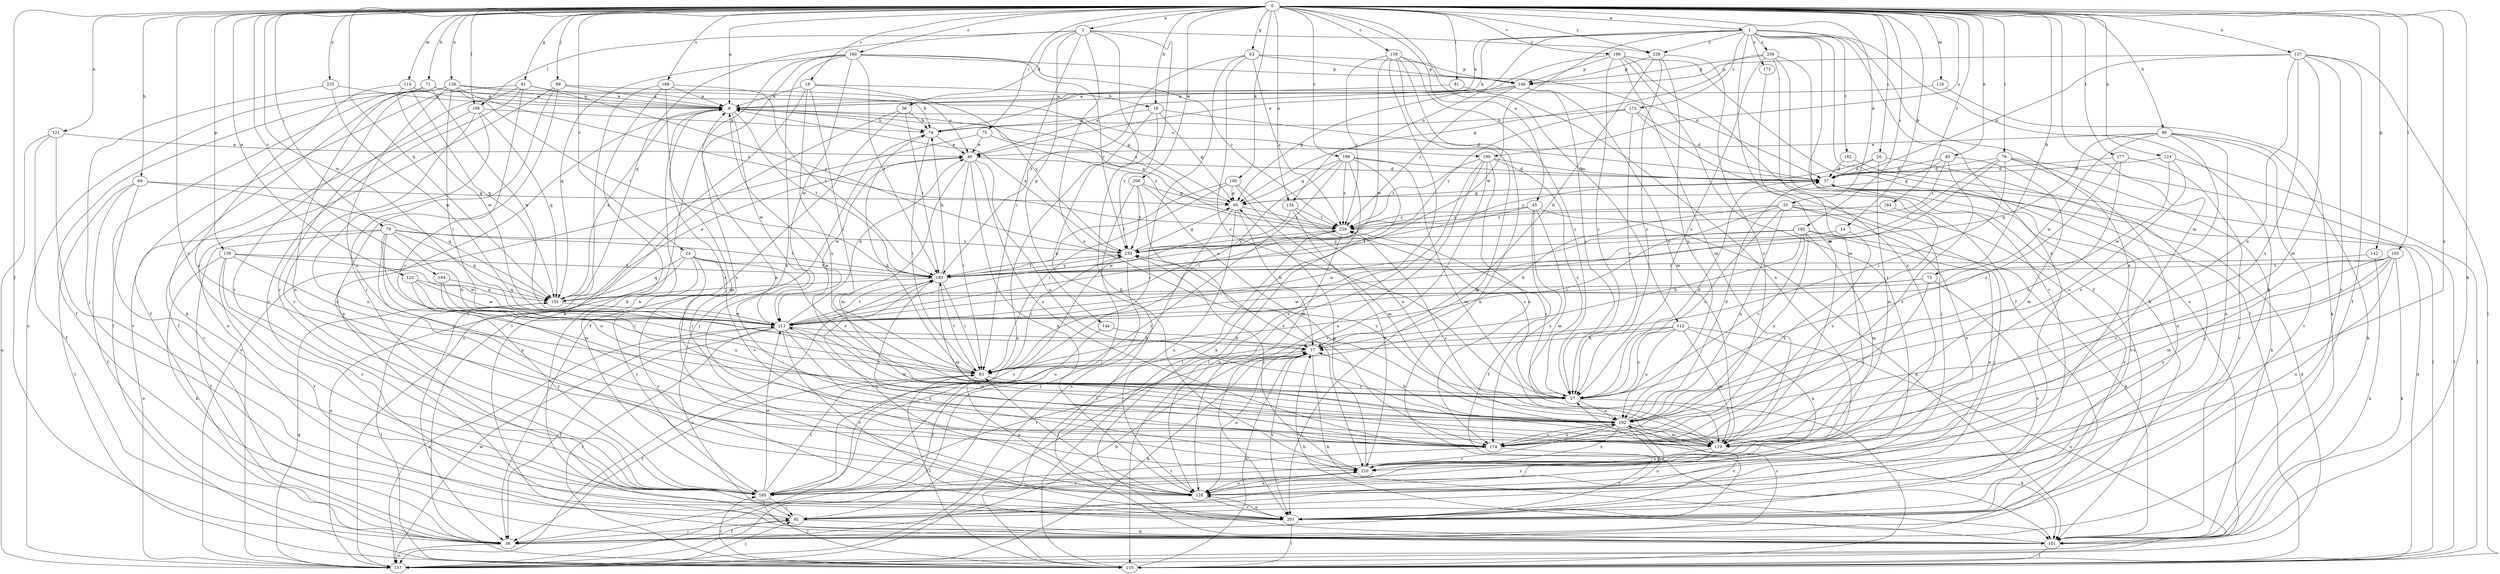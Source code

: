 strict digraph  {
0;
1;
2;
8;
14;
16;
17;
18;
24;
26;
27;
33;
36;
37;
40;
45;
46;
56;
61;
63;
65;
66;
69;
71;
73;
74;
75;
76;
79;
81;
83;
89;
92;
100;
101;
105;
108;
110;
112;
114;
116;
119;
121;
123;
124;
126;
127;
128;
134;
137;
139;
142;
144;
146;
155;
159;
160;
164;
165;
172;
173;
174;
177;
182;
183;
184;
188;
190;
192;
195;
198;
199;
201;
208;
211;
220;
225;
228;
230;
236;
239;
0 -> 1  [label=a];
0 -> 2  [label=a];
0 -> 8  [label=a];
0 -> 14  [label=b];
0 -> 16  [label=b];
0 -> 18  [label=c];
0 -> 24  [label=c];
0 -> 26  [label=c];
0 -> 33  [label=d];
0 -> 40  [label=e];
0 -> 45  [label=e];
0 -> 56  [label=f];
0 -> 61  [label=g];
0 -> 63  [label=g];
0 -> 66  [label=h];
0 -> 69  [label=h];
0 -> 71  [label=h];
0 -> 73  [label=h];
0 -> 75  [label=i];
0 -> 76  [label=i];
0 -> 79  [label=i];
0 -> 81  [label=i];
0 -> 89  [label=j];
0 -> 100  [label=k];
0 -> 101  [label=k];
0 -> 105  [label=l];
0 -> 108  [label=l];
0 -> 112  [label=m];
0 -> 114  [label=m];
0 -> 116  [label=m];
0 -> 119  [label=m];
0 -> 121  [label=n];
0 -> 123  [label=n];
0 -> 124  [label=n];
0 -> 126  [label=n];
0 -> 127  [label=n];
0 -> 134  [label=o];
0 -> 139  [label=p];
0 -> 142  [label=p];
0 -> 155  [label=q];
0 -> 159  [label=r];
0 -> 160  [label=r];
0 -> 164  [label=r];
0 -> 165  [label=r];
0 -> 177  [label=t];
0 -> 184  [label=u];
0 -> 188  [label=u];
0 -> 190  [label=u];
0 -> 195  [label=v];
0 -> 198  [label=v];
0 -> 199  [label=v];
0 -> 208  [label=w];
0 -> 211  [label=w];
0 -> 220  [label=x];
0 -> 225  [label=y];
0 -> 228  [label=y];
1 -> 8  [label=a];
1 -> 56  [label=f];
1 -> 74  [label=h];
1 -> 101  [label=k];
1 -> 119  [label=m];
1 -> 128  [label=n];
1 -> 134  [label=o];
1 -> 137  [label=o];
1 -> 172  [label=s];
1 -> 173  [label=s];
1 -> 182  [label=t];
1 -> 211  [label=w];
1 -> 220  [label=x];
1 -> 228  [label=y];
1 -> 236  [label=z];
2 -> 36  [label=d];
2 -> 83  [label=i];
2 -> 101  [label=k];
2 -> 108  [label=l];
2 -> 144  [label=p];
2 -> 155  [label=q];
2 -> 174  [label=s];
2 -> 220  [label=x];
2 -> 228  [label=y];
8 -> 74  [label=h];
8 -> 174  [label=s];
8 -> 183  [label=t];
8 -> 190  [label=u];
8 -> 211  [label=w];
14 -> 174  [label=s];
14 -> 230  [label=y];
16 -> 37  [label=d];
16 -> 65  [label=g];
16 -> 74  [label=h];
16 -> 137  [label=o];
16 -> 230  [label=y];
17 -> 83  [label=i];
17 -> 101  [label=k];
17 -> 128  [label=n];
17 -> 165  [label=r];
17 -> 201  [label=v];
18 -> 8  [label=a];
18 -> 16  [label=b];
18 -> 83  [label=i];
18 -> 110  [label=l];
18 -> 192  [label=u];
18 -> 230  [label=y];
24 -> 27  [label=c];
24 -> 137  [label=o];
24 -> 155  [label=q];
24 -> 165  [label=r];
24 -> 174  [label=s];
24 -> 183  [label=t];
24 -> 201  [label=v];
26 -> 37  [label=d];
26 -> 92  [label=j];
26 -> 119  [label=m];
26 -> 230  [label=y];
27 -> 37  [label=d];
27 -> 74  [label=h];
27 -> 110  [label=l];
27 -> 192  [label=u];
27 -> 230  [label=y];
27 -> 239  [label=z];
33 -> 17  [label=b];
33 -> 27  [label=c];
33 -> 83  [label=i];
33 -> 92  [label=j];
33 -> 192  [label=u];
33 -> 201  [label=v];
33 -> 220  [label=x];
33 -> 239  [label=z];
36 -> 56  [label=f];
36 -> 74  [label=h];
36 -> 137  [label=o];
36 -> 183  [label=t];
37 -> 65  [label=g];
37 -> 201  [label=v];
40 -> 37  [label=d];
40 -> 65  [label=g];
40 -> 119  [label=m];
40 -> 174  [label=s];
40 -> 239  [label=z];
45 -> 56  [label=f];
45 -> 101  [label=k];
45 -> 119  [label=m];
45 -> 174  [label=s];
45 -> 183  [label=t];
45 -> 239  [label=z];
46 -> 37  [label=d];
46 -> 83  [label=i];
46 -> 119  [label=m];
46 -> 128  [label=n];
46 -> 174  [label=s];
46 -> 192  [label=u];
46 -> 211  [label=w];
56 -> 17  [label=b];
56 -> 27  [label=c];
56 -> 92  [label=j];
56 -> 137  [label=o];
61 -> 8  [label=a];
61 -> 56  [label=f];
61 -> 165  [label=r];
61 -> 174  [label=s];
61 -> 201  [label=v];
61 -> 230  [label=y];
63 -> 27  [label=c];
63 -> 37  [label=d];
63 -> 146  [label=p];
63 -> 165  [label=r];
63 -> 183  [label=t];
63 -> 239  [label=z];
65 -> 8  [label=a];
65 -> 17  [label=b];
65 -> 128  [label=n];
65 -> 137  [label=o];
65 -> 239  [label=z];
66 -> 46  [label=e];
66 -> 101  [label=k];
66 -> 128  [label=n];
66 -> 155  [label=q];
66 -> 174  [label=s];
66 -> 201  [label=v];
66 -> 211  [label=w];
69 -> 56  [label=f];
69 -> 65  [label=g];
69 -> 110  [label=l];
69 -> 155  [label=q];
69 -> 165  [label=r];
71 -> 8  [label=a];
71 -> 56  [label=f];
71 -> 74  [label=h];
71 -> 128  [label=n];
71 -> 137  [label=o];
71 -> 211  [label=w];
73 -> 155  [label=q];
73 -> 174  [label=s];
73 -> 201  [label=v];
73 -> 211  [label=w];
74 -> 46  [label=e];
74 -> 83  [label=i];
74 -> 92  [label=j];
75 -> 46  [label=e];
75 -> 137  [label=o];
75 -> 239  [label=z];
76 -> 37  [label=d];
76 -> 83  [label=i];
76 -> 101  [label=k];
76 -> 110  [label=l];
76 -> 128  [label=n];
76 -> 183  [label=t];
76 -> 211  [label=w];
79 -> 17  [label=b];
79 -> 56  [label=f];
79 -> 119  [label=m];
79 -> 137  [label=o];
79 -> 155  [label=q];
79 -> 183  [label=t];
79 -> 192  [label=u];
79 -> 220  [label=x];
79 -> 230  [label=y];
81 -> 8  [label=a];
81 -> 220  [label=x];
83 -> 27  [label=c];
83 -> 56  [label=f];
83 -> 110  [label=l];
83 -> 128  [label=n];
83 -> 183  [label=t];
89 -> 8  [label=a];
89 -> 46  [label=e];
89 -> 137  [label=o];
89 -> 165  [label=r];
89 -> 201  [label=v];
92 -> 8  [label=a];
92 -> 56  [label=f];
92 -> 101  [label=k];
92 -> 192  [label=u];
100 -> 65  [label=g];
100 -> 83  [label=i];
100 -> 119  [label=m];
100 -> 183  [label=t];
100 -> 192  [label=u];
101 -> 17  [label=b];
101 -> 110  [label=l];
105 -> 101  [label=k];
105 -> 119  [label=m];
105 -> 128  [label=n];
105 -> 174  [label=s];
105 -> 183  [label=t];
105 -> 192  [label=u];
105 -> 220  [label=x];
108 -> 56  [label=f];
108 -> 74  [label=h];
108 -> 128  [label=n];
108 -> 155  [label=q];
108 -> 165  [label=r];
110 -> 17  [label=b];
110 -> 37  [label=d];
110 -> 165  [label=r];
112 -> 17  [label=b];
112 -> 27  [label=c];
112 -> 83  [label=i];
112 -> 119  [label=m];
112 -> 137  [label=o];
112 -> 192  [label=u];
112 -> 220  [label=x];
114 -> 8  [label=a];
114 -> 155  [label=q];
114 -> 174  [label=s];
114 -> 211  [label=w];
116 -> 8  [label=a];
116 -> 101  [label=k];
119 -> 8  [label=a];
119 -> 165  [label=r];
119 -> 220  [label=x];
119 -> 239  [label=z];
121 -> 46  [label=e];
121 -> 56  [label=f];
121 -> 137  [label=o];
121 -> 201  [label=v];
123 -> 83  [label=i];
123 -> 155  [label=q];
123 -> 165  [label=r];
123 -> 211  [label=w];
124 -> 37  [label=d];
124 -> 110  [label=l];
124 -> 192  [label=u];
124 -> 211  [label=w];
126 -> 8  [label=a];
126 -> 65  [label=g];
126 -> 83  [label=i];
126 -> 101  [label=k];
126 -> 110  [label=l];
126 -> 165  [label=r];
126 -> 174  [label=s];
126 -> 183  [label=t];
126 -> 239  [label=z];
127 -> 37  [label=d];
127 -> 56  [label=f];
127 -> 110  [label=l];
127 -> 119  [label=m];
127 -> 146  [label=p];
127 -> 174  [label=s];
127 -> 192  [label=u];
127 -> 201  [label=v];
128 -> 83  [label=i];
128 -> 183  [label=t];
128 -> 201  [label=v];
128 -> 220  [label=x];
134 -> 27  [label=c];
134 -> 211  [label=w];
134 -> 220  [label=x];
134 -> 239  [label=z];
137 -> 17  [label=b];
137 -> 37  [label=d];
137 -> 92  [label=j];
137 -> 155  [label=q];
137 -> 211  [label=w];
139 -> 27  [label=c];
139 -> 101  [label=k];
139 -> 165  [label=r];
139 -> 183  [label=t];
139 -> 201  [label=v];
139 -> 211  [label=w];
142 -> 101  [label=k];
142 -> 183  [label=t];
144 -> 17  [label=b];
144 -> 56  [label=f];
146 -> 8  [label=a];
146 -> 27  [label=c];
146 -> 46  [label=e];
146 -> 65  [label=g];
146 -> 119  [label=m];
146 -> 239  [label=z];
155 -> 8  [label=a];
155 -> 46  [label=e];
155 -> 110  [label=l];
155 -> 211  [label=w];
159 -> 27  [label=c];
159 -> 101  [label=k];
159 -> 137  [label=o];
159 -> 146  [label=p];
159 -> 201  [label=v];
159 -> 211  [label=w];
159 -> 239  [label=z];
160 -> 101  [label=k];
160 -> 128  [label=n];
160 -> 146  [label=p];
160 -> 155  [label=q];
160 -> 183  [label=t];
160 -> 211  [label=w];
160 -> 220  [label=x];
160 -> 230  [label=y];
160 -> 239  [label=z];
164 -> 174  [label=s];
164 -> 239  [label=z];
165 -> 8  [label=a];
165 -> 83  [label=i];
165 -> 92  [label=j];
165 -> 110  [label=l];
165 -> 211  [label=w];
165 -> 230  [label=y];
172 -> 27  [label=c];
172 -> 37  [label=d];
172 -> 74  [label=h];
172 -> 92  [label=j];
172 -> 230  [label=y];
173 -> 119  [label=m];
174 -> 165  [label=r];
174 -> 183  [label=t];
174 -> 192  [label=u];
174 -> 201  [label=v];
177 -> 27  [label=c];
177 -> 37  [label=d];
177 -> 192  [label=u];
177 -> 201  [label=v];
182 -> 37  [label=d];
182 -> 110  [label=l];
183 -> 74  [label=h];
183 -> 83  [label=i];
183 -> 119  [label=m];
183 -> 137  [label=o];
183 -> 155  [label=q];
183 -> 230  [label=y];
183 -> 239  [label=z];
184 -> 83  [label=i];
184 -> 155  [label=q];
184 -> 192  [label=u];
188 -> 8  [label=a];
188 -> 56  [label=f];
188 -> 101  [label=k];
188 -> 128  [label=n];
188 -> 183  [label=t];
190 -> 27  [label=c];
190 -> 37  [label=d];
190 -> 110  [label=l];
190 -> 128  [label=n];
190 -> 174  [label=s];
190 -> 201  [label=v];
190 -> 239  [label=z];
192 -> 8  [label=a];
192 -> 17  [label=b];
192 -> 37  [label=d];
192 -> 101  [label=k];
192 -> 119  [label=m];
192 -> 128  [label=n];
192 -> 165  [label=r];
192 -> 174  [label=s];
192 -> 201  [label=v];
192 -> 211  [label=w];
192 -> 220  [label=x];
195 -> 17  [label=b];
195 -> 27  [label=c];
195 -> 101  [label=k];
195 -> 119  [label=m];
195 -> 128  [label=n];
195 -> 192  [label=u];
195 -> 211  [label=w];
195 -> 230  [label=y];
198 -> 27  [label=c];
198 -> 46  [label=e];
198 -> 56  [label=f];
198 -> 110  [label=l];
198 -> 119  [label=m];
198 -> 146  [label=p];
198 -> 165  [label=r];
199 -> 37  [label=d];
199 -> 65  [label=g];
199 -> 83  [label=i];
199 -> 101  [label=k];
199 -> 110  [label=l];
199 -> 119  [label=m];
199 -> 165  [label=r];
199 -> 239  [label=z];
201 -> 110  [label=l];
201 -> 128  [label=n];
208 -> 65  [label=g];
208 -> 119  [label=m];
208 -> 137  [label=o];
208 -> 220  [label=x];
208 -> 230  [label=y];
211 -> 17  [label=b];
211 -> 46  [label=e];
211 -> 56  [label=f];
211 -> 110  [label=l];
211 -> 119  [label=m];
211 -> 137  [label=o];
211 -> 183  [label=t];
211 -> 201  [label=v];
211 -> 220  [label=x];
220 -> 65  [label=g];
220 -> 128  [label=n];
220 -> 165  [label=r];
220 -> 230  [label=y];
225 -> 8  [label=a];
225 -> 92  [label=j];
225 -> 211  [label=w];
228 -> 17  [label=b];
228 -> 27  [label=c];
228 -> 146  [label=p];
228 -> 174  [label=s];
228 -> 192  [label=u];
230 -> 8  [label=a];
230 -> 65  [label=g];
230 -> 83  [label=i];
230 -> 92  [label=j];
230 -> 183  [label=t];
236 -> 27  [label=c];
236 -> 65  [label=g];
236 -> 101  [label=k];
236 -> 146  [label=p];
236 -> 201  [label=v];
236 -> 220  [label=x];
239 -> 8  [label=a];
239 -> 110  [label=l];
239 -> 128  [label=n];
239 -> 230  [label=y];
}
